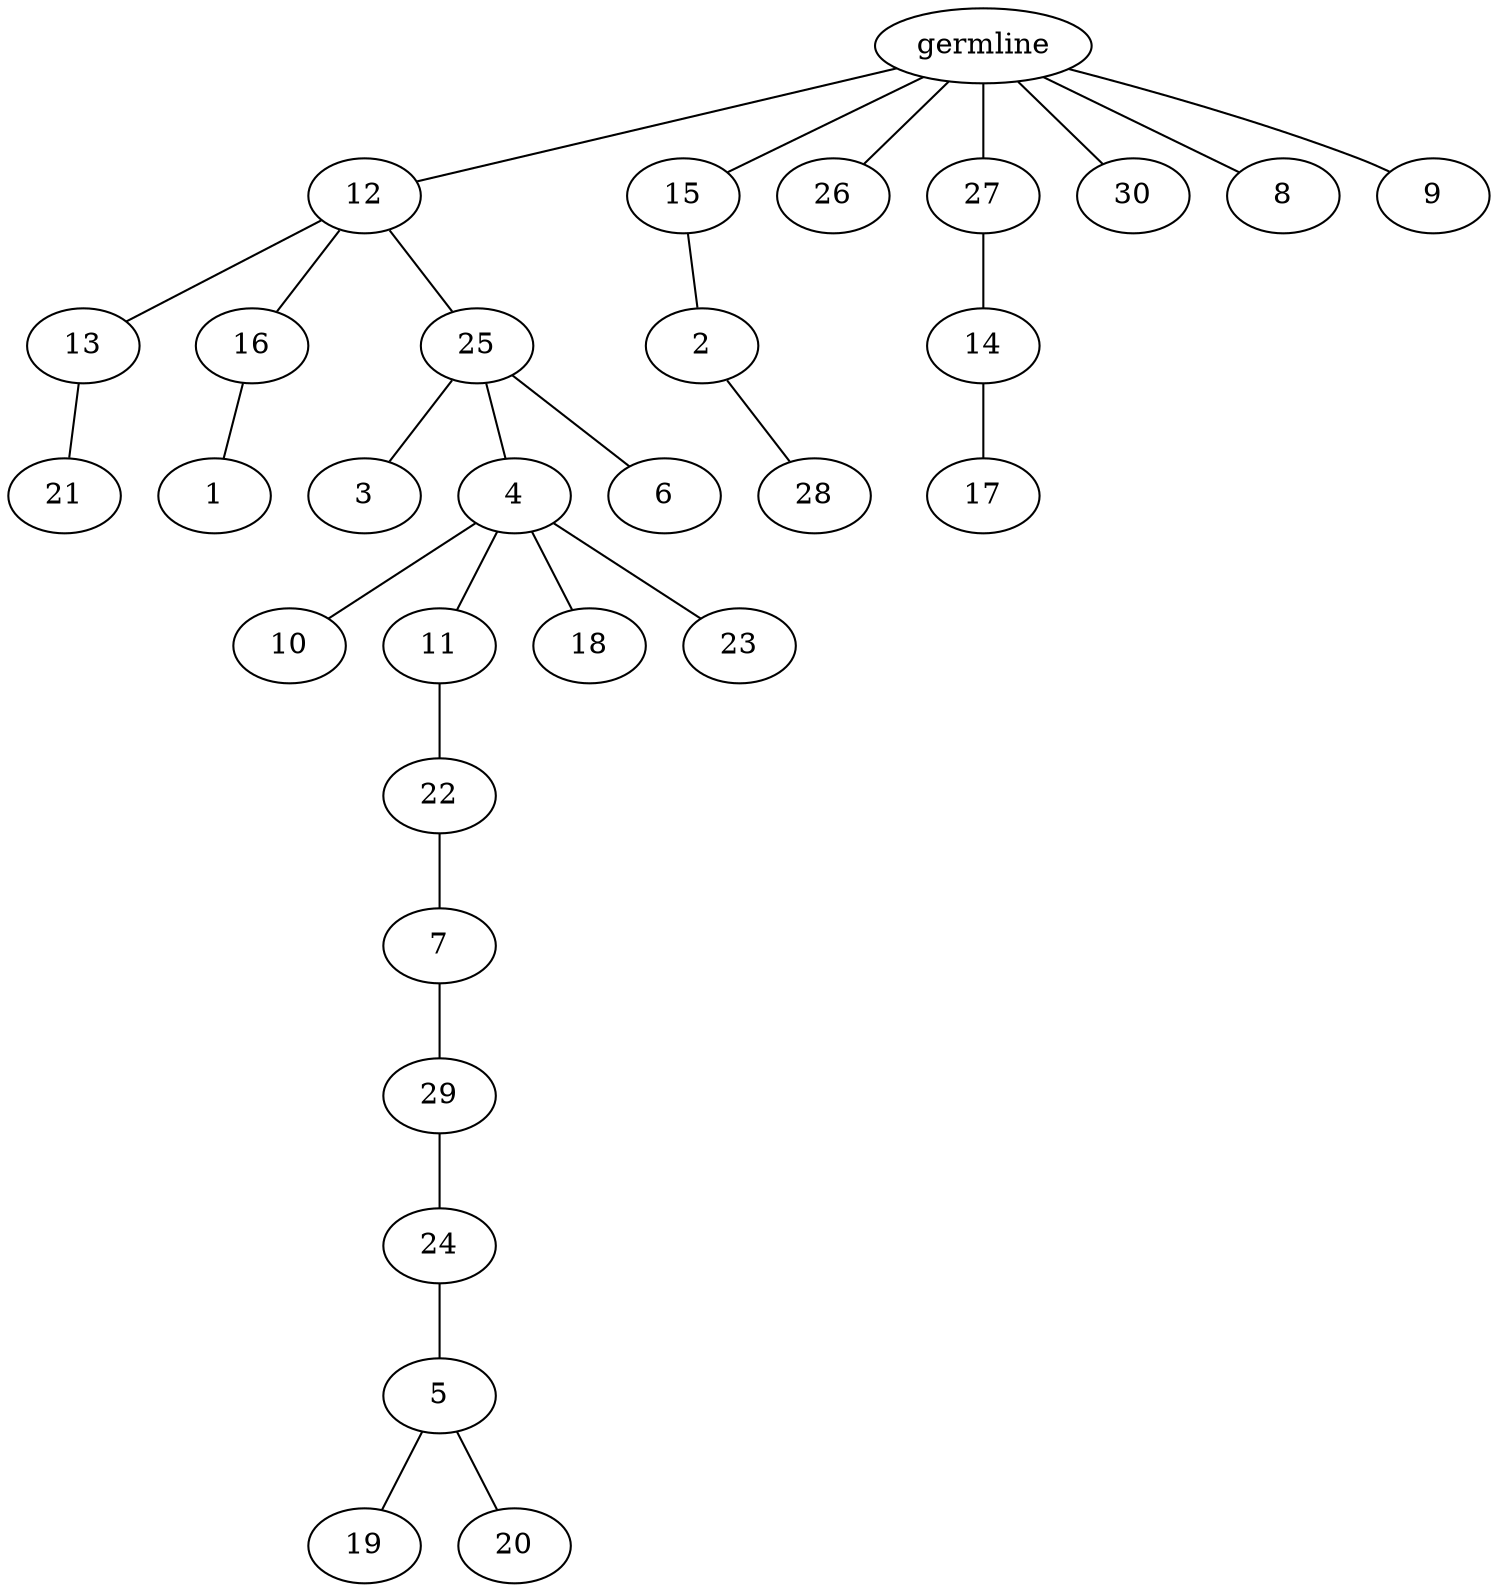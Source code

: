 graph tree {
    "140542554641504" [label="germline"];
    "140542559971888" [label="12"];
    "140542559970352" [label="13"];
    "140542559972320" [label="21"];
    "140542559973088" [label="16"];
    "140542554157168" [label="1"];
    "140542559970784" [label="25"];
    "140542559972464" [label="3"];
    "140542559973040" [label="4"];
    "140542563506544" [label="10"];
    "140542563507408" [label="11"];
    "140542563507168" [label="22"];
    "140542563507312" [label="7"];
    "140542563507360" [label="29"];
    "140542563505152" [label="24"];
    "140542563505248" [label="5"];
    "140542563504576" [label="19"];
    "140542563504240" [label="20"];
    "140542563508080" [label="18"];
    "140542563507648" [label="23"];
    "140542559972992" [label="6"];
    "140542559972416" [label="15"];
    "140542563506496" [label="2"];
    "140542563506832" [label="28"];
    "140542559971024" [label="26"];
    "140542563506064" [label="27"];
    "140542563504912" [label="14"];
    "140542563504864" [label="17"];
    "140542563504816" [label="30"];
    "140542563504528" [label="8"];
    "140542563507696" [label="9"];
    "140542554641504" -- "140542559971888";
    "140542554641504" -- "140542559972416";
    "140542554641504" -- "140542559971024";
    "140542554641504" -- "140542563506064";
    "140542554641504" -- "140542563504816";
    "140542554641504" -- "140542563504528";
    "140542554641504" -- "140542563507696";
    "140542559971888" -- "140542559970352";
    "140542559971888" -- "140542559973088";
    "140542559971888" -- "140542559970784";
    "140542559970352" -- "140542559972320";
    "140542559973088" -- "140542554157168";
    "140542559970784" -- "140542559972464";
    "140542559970784" -- "140542559973040";
    "140542559970784" -- "140542559972992";
    "140542559973040" -- "140542563506544";
    "140542559973040" -- "140542563507408";
    "140542559973040" -- "140542563508080";
    "140542559973040" -- "140542563507648";
    "140542563507408" -- "140542563507168";
    "140542563507168" -- "140542563507312";
    "140542563507312" -- "140542563507360";
    "140542563507360" -- "140542563505152";
    "140542563505152" -- "140542563505248";
    "140542563505248" -- "140542563504576";
    "140542563505248" -- "140542563504240";
    "140542559972416" -- "140542563506496";
    "140542563506496" -- "140542563506832";
    "140542563506064" -- "140542563504912";
    "140542563504912" -- "140542563504864";
}
